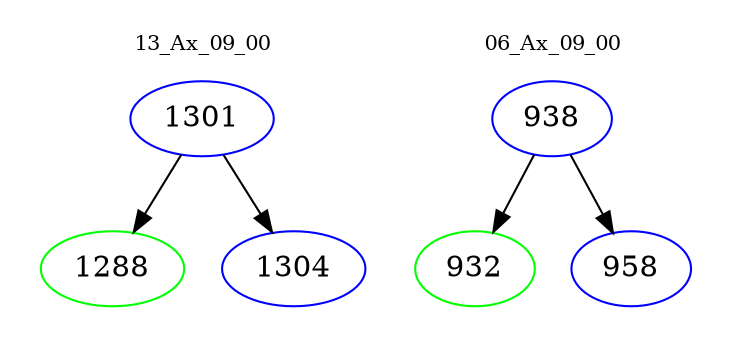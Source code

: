 digraph{
subgraph cluster_0 {
color = white
label = "13_Ax_09_00";
fontsize=10;
T0_1301 [label="1301", color="blue"]
T0_1301 -> T0_1288 [color="black"]
T0_1288 [label="1288", color="green"]
T0_1301 -> T0_1304 [color="black"]
T0_1304 [label="1304", color="blue"]
}
subgraph cluster_1 {
color = white
label = "06_Ax_09_00";
fontsize=10;
T1_938 [label="938", color="blue"]
T1_938 -> T1_932 [color="black"]
T1_932 [label="932", color="green"]
T1_938 -> T1_958 [color="black"]
T1_958 [label="958", color="blue"]
}
}
